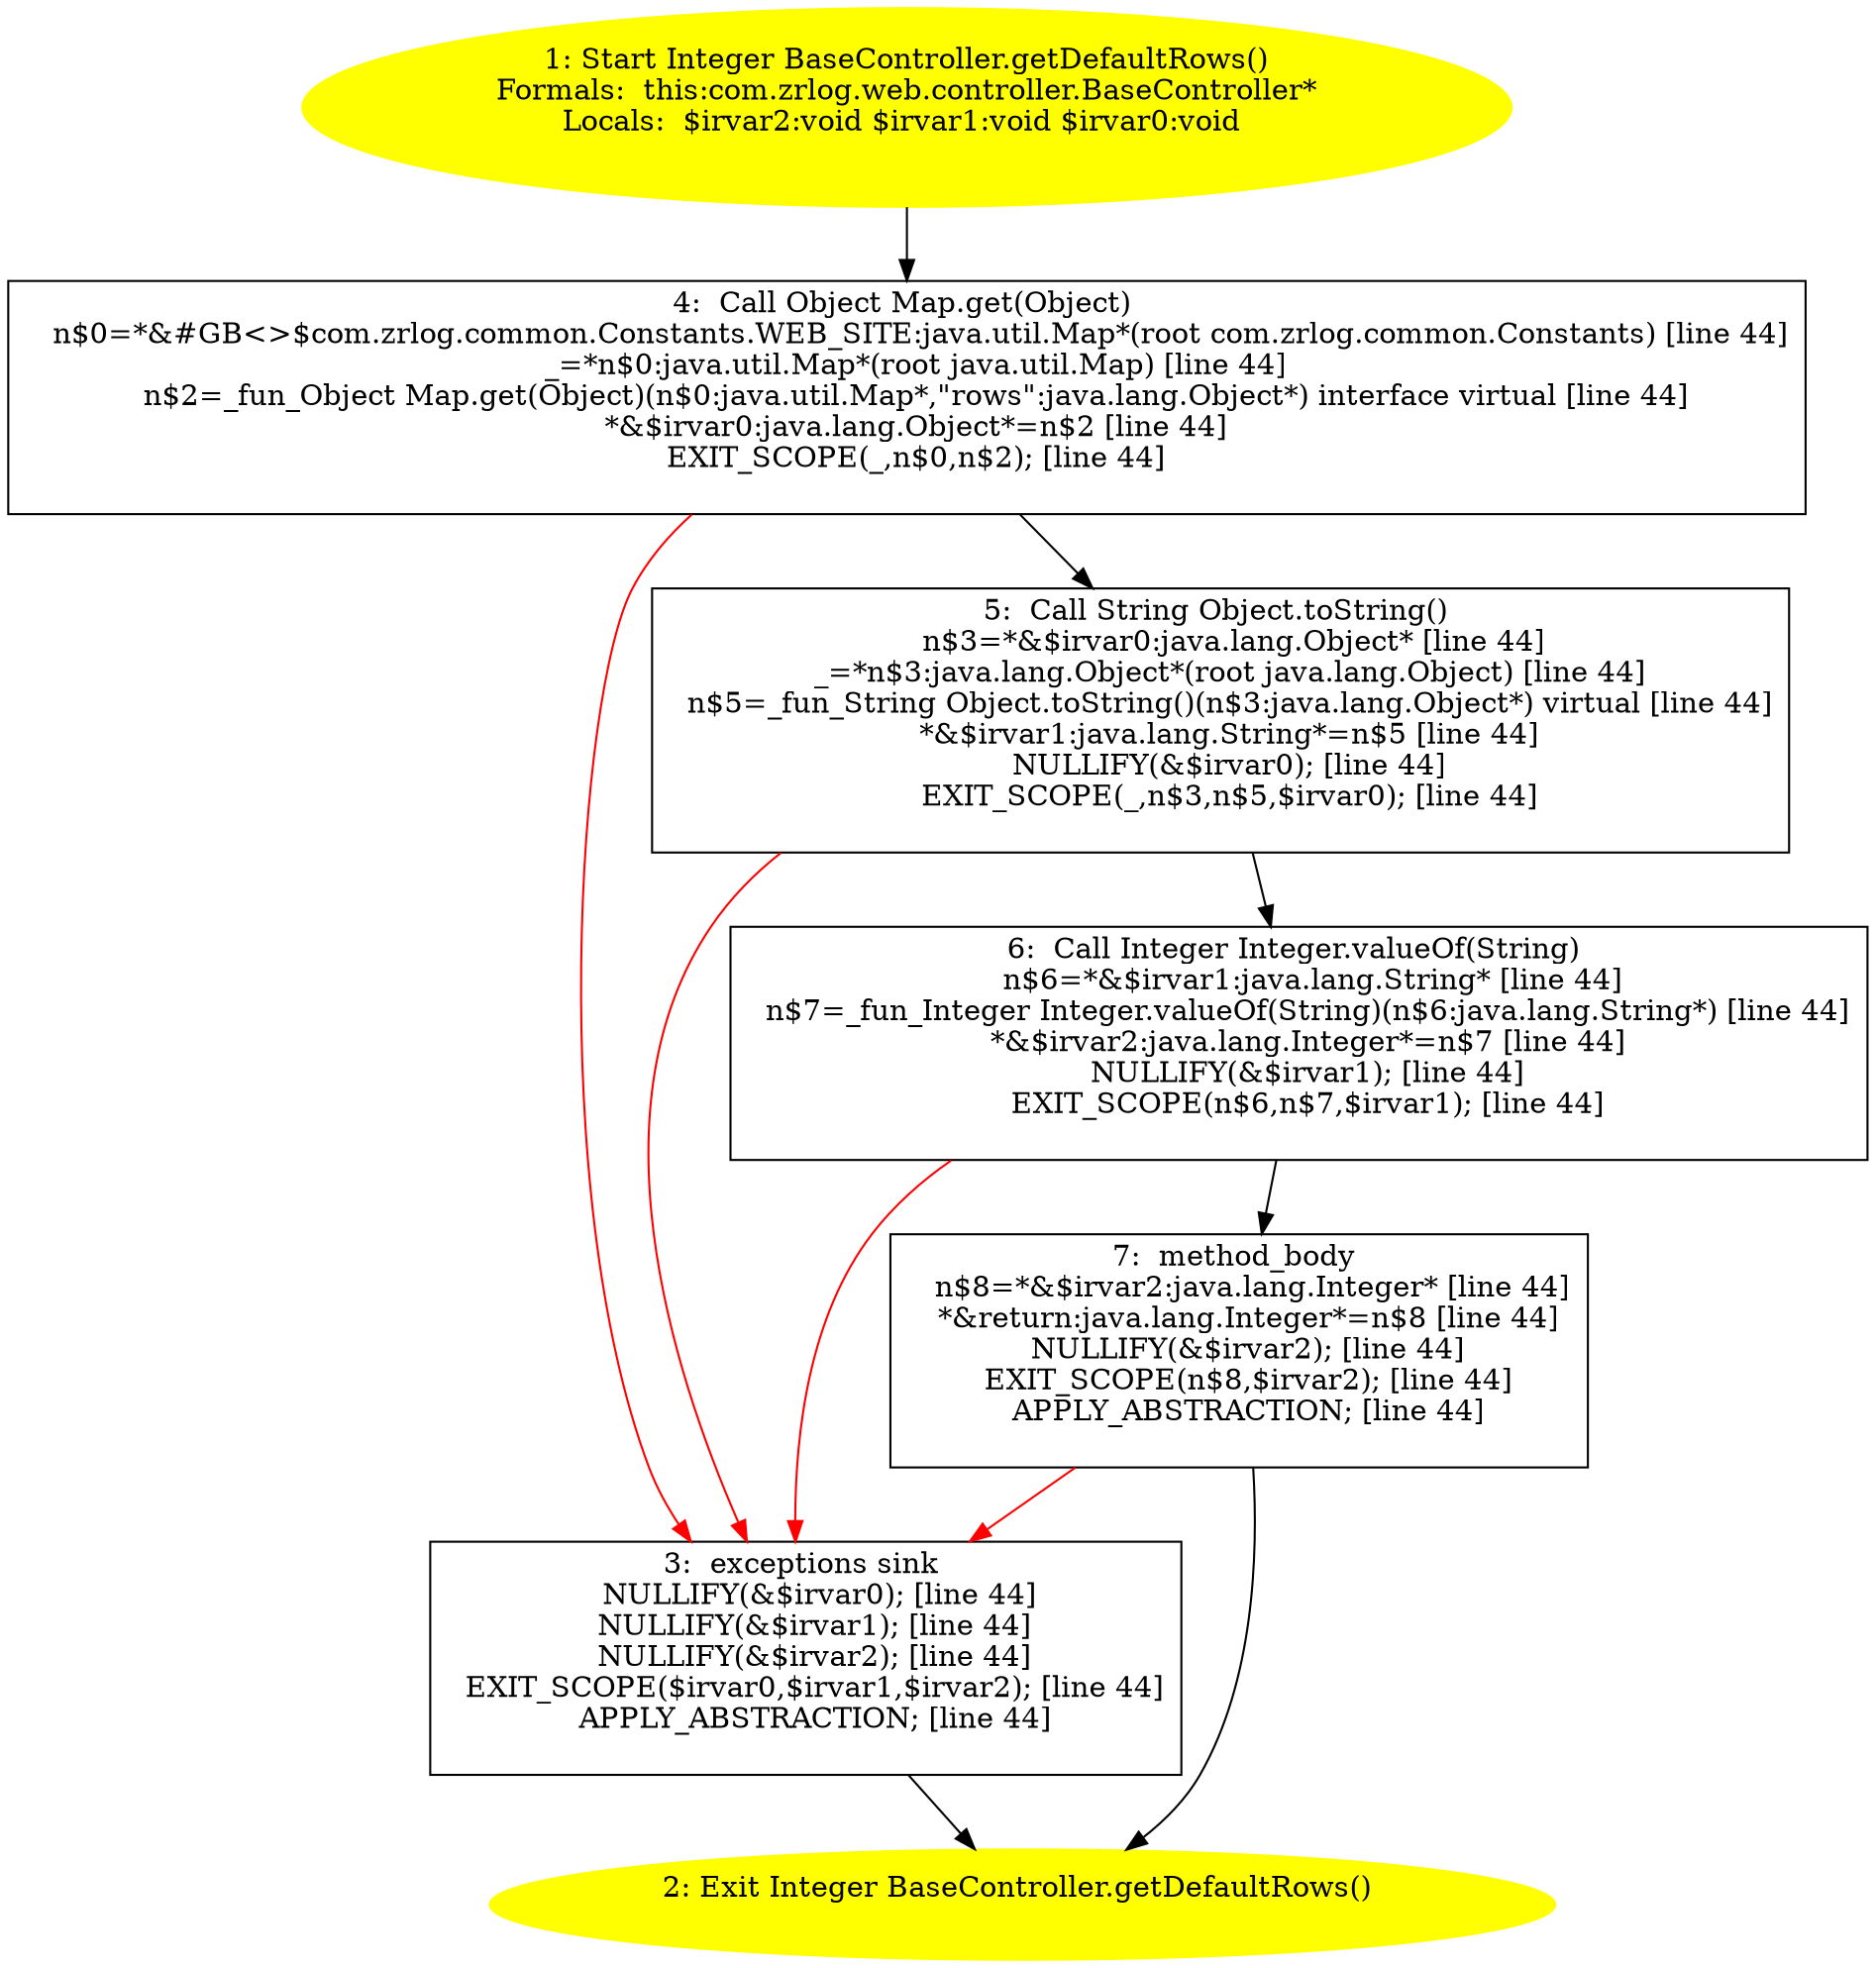 /* @generated */
digraph cfg {
"com.zrlog.web.controller.BaseController.getDefaultRows():java.lang.Integer.02b36c75068668fd24ab00ebe30e0196_1" [label="1: Start Integer BaseController.getDefaultRows()\nFormals:  this:com.zrlog.web.controller.BaseController*\nLocals:  $irvar2:void $irvar1:void $irvar0:void \n  " color=yellow style=filled]
	

	 "com.zrlog.web.controller.BaseController.getDefaultRows():java.lang.Integer.02b36c75068668fd24ab00ebe30e0196_1" -> "com.zrlog.web.controller.BaseController.getDefaultRows():java.lang.Integer.02b36c75068668fd24ab00ebe30e0196_4" ;
"com.zrlog.web.controller.BaseController.getDefaultRows():java.lang.Integer.02b36c75068668fd24ab00ebe30e0196_2" [label="2: Exit Integer BaseController.getDefaultRows() \n  " color=yellow style=filled]
	

"com.zrlog.web.controller.BaseController.getDefaultRows():java.lang.Integer.02b36c75068668fd24ab00ebe30e0196_3" [label="3:  exceptions sink \n   NULLIFY(&$irvar0); [line 44]\n  NULLIFY(&$irvar1); [line 44]\n  NULLIFY(&$irvar2); [line 44]\n  EXIT_SCOPE($irvar0,$irvar1,$irvar2); [line 44]\n  APPLY_ABSTRACTION; [line 44]\n " shape="box"]
	

	 "com.zrlog.web.controller.BaseController.getDefaultRows():java.lang.Integer.02b36c75068668fd24ab00ebe30e0196_3" -> "com.zrlog.web.controller.BaseController.getDefaultRows():java.lang.Integer.02b36c75068668fd24ab00ebe30e0196_2" ;
"com.zrlog.web.controller.BaseController.getDefaultRows():java.lang.Integer.02b36c75068668fd24ab00ebe30e0196_4" [label="4:  Call Object Map.get(Object) \n   n$0=*&#GB<>$com.zrlog.common.Constants.WEB_SITE:java.util.Map*(root com.zrlog.common.Constants) [line 44]\n  _=*n$0:java.util.Map*(root java.util.Map) [line 44]\n  n$2=_fun_Object Map.get(Object)(n$0:java.util.Map*,\"rows\":java.lang.Object*) interface virtual [line 44]\n  *&$irvar0:java.lang.Object*=n$2 [line 44]\n  EXIT_SCOPE(_,n$0,n$2); [line 44]\n " shape="box"]
	

	 "com.zrlog.web.controller.BaseController.getDefaultRows():java.lang.Integer.02b36c75068668fd24ab00ebe30e0196_4" -> "com.zrlog.web.controller.BaseController.getDefaultRows():java.lang.Integer.02b36c75068668fd24ab00ebe30e0196_5" ;
	 "com.zrlog.web.controller.BaseController.getDefaultRows():java.lang.Integer.02b36c75068668fd24ab00ebe30e0196_4" -> "com.zrlog.web.controller.BaseController.getDefaultRows():java.lang.Integer.02b36c75068668fd24ab00ebe30e0196_3" [color="red" ];
"com.zrlog.web.controller.BaseController.getDefaultRows():java.lang.Integer.02b36c75068668fd24ab00ebe30e0196_5" [label="5:  Call String Object.toString() \n   n$3=*&$irvar0:java.lang.Object* [line 44]\n  _=*n$3:java.lang.Object*(root java.lang.Object) [line 44]\n  n$5=_fun_String Object.toString()(n$3:java.lang.Object*) virtual [line 44]\n  *&$irvar1:java.lang.String*=n$5 [line 44]\n  NULLIFY(&$irvar0); [line 44]\n  EXIT_SCOPE(_,n$3,n$5,$irvar0); [line 44]\n " shape="box"]
	

	 "com.zrlog.web.controller.BaseController.getDefaultRows():java.lang.Integer.02b36c75068668fd24ab00ebe30e0196_5" -> "com.zrlog.web.controller.BaseController.getDefaultRows():java.lang.Integer.02b36c75068668fd24ab00ebe30e0196_6" ;
	 "com.zrlog.web.controller.BaseController.getDefaultRows():java.lang.Integer.02b36c75068668fd24ab00ebe30e0196_5" -> "com.zrlog.web.controller.BaseController.getDefaultRows():java.lang.Integer.02b36c75068668fd24ab00ebe30e0196_3" [color="red" ];
"com.zrlog.web.controller.BaseController.getDefaultRows():java.lang.Integer.02b36c75068668fd24ab00ebe30e0196_6" [label="6:  Call Integer Integer.valueOf(String) \n   n$6=*&$irvar1:java.lang.String* [line 44]\n  n$7=_fun_Integer Integer.valueOf(String)(n$6:java.lang.String*) [line 44]\n  *&$irvar2:java.lang.Integer*=n$7 [line 44]\n  NULLIFY(&$irvar1); [line 44]\n  EXIT_SCOPE(n$6,n$7,$irvar1); [line 44]\n " shape="box"]
	

	 "com.zrlog.web.controller.BaseController.getDefaultRows():java.lang.Integer.02b36c75068668fd24ab00ebe30e0196_6" -> "com.zrlog.web.controller.BaseController.getDefaultRows():java.lang.Integer.02b36c75068668fd24ab00ebe30e0196_7" ;
	 "com.zrlog.web.controller.BaseController.getDefaultRows():java.lang.Integer.02b36c75068668fd24ab00ebe30e0196_6" -> "com.zrlog.web.controller.BaseController.getDefaultRows():java.lang.Integer.02b36c75068668fd24ab00ebe30e0196_3" [color="red" ];
"com.zrlog.web.controller.BaseController.getDefaultRows():java.lang.Integer.02b36c75068668fd24ab00ebe30e0196_7" [label="7:  method_body \n   n$8=*&$irvar2:java.lang.Integer* [line 44]\n  *&return:java.lang.Integer*=n$8 [line 44]\n  NULLIFY(&$irvar2); [line 44]\n  EXIT_SCOPE(n$8,$irvar2); [line 44]\n  APPLY_ABSTRACTION; [line 44]\n " shape="box"]
	

	 "com.zrlog.web.controller.BaseController.getDefaultRows():java.lang.Integer.02b36c75068668fd24ab00ebe30e0196_7" -> "com.zrlog.web.controller.BaseController.getDefaultRows():java.lang.Integer.02b36c75068668fd24ab00ebe30e0196_2" ;
	 "com.zrlog.web.controller.BaseController.getDefaultRows():java.lang.Integer.02b36c75068668fd24ab00ebe30e0196_7" -> "com.zrlog.web.controller.BaseController.getDefaultRows():java.lang.Integer.02b36c75068668fd24ab00ebe30e0196_3" [color="red" ];
}
